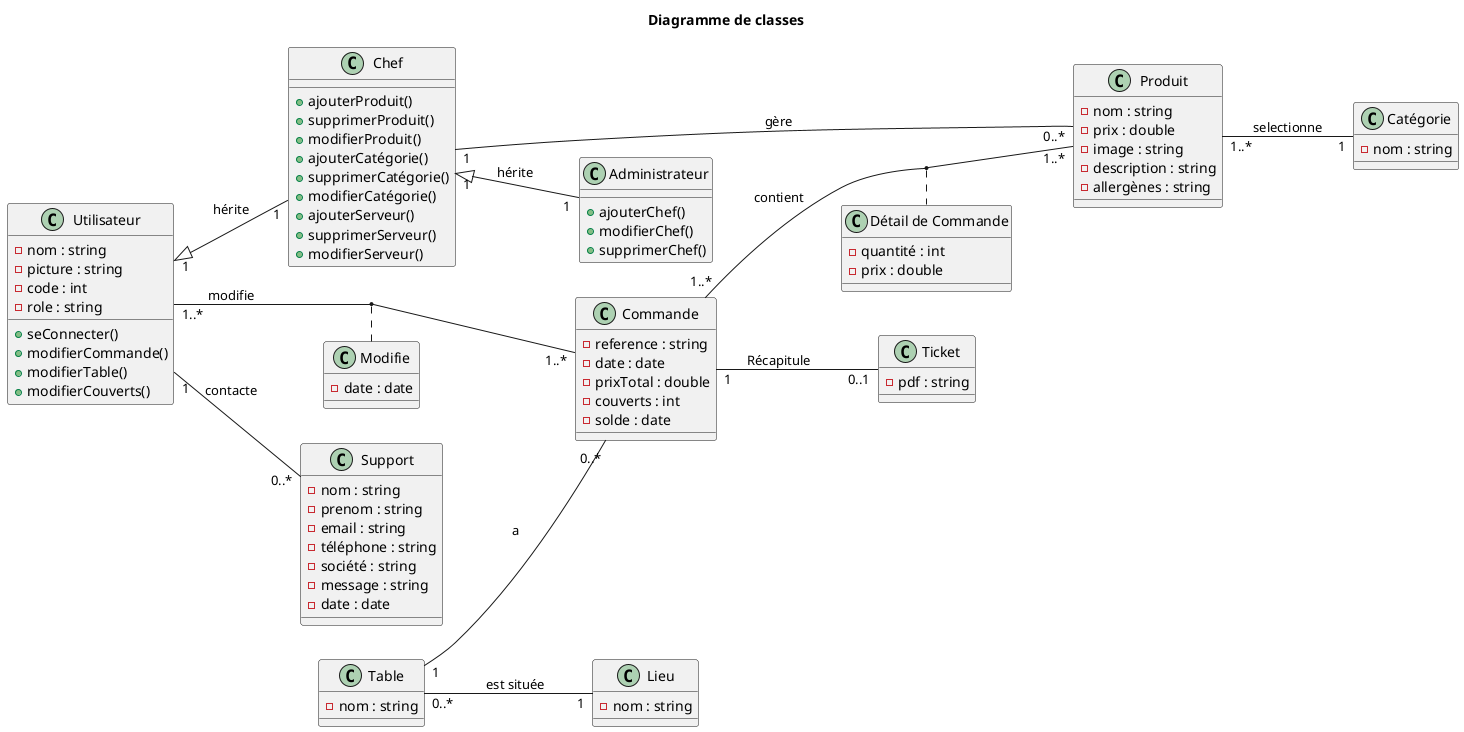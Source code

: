 PUML 
@startuml TableZen
title "Diagramme de classes"
left to right direction
class U as "Utilisateur"{
    -nom : string
    -picture : string
    -code : int
    -role : string
    +seConnecter()
    +modifierCommande()
    +modifierTable()
    +modifierCouverts()
}
class Ch as "Chef"{
    +ajouterProduit()
    +supprimerProduit()
    +modifierProduit()
    +ajouterCatégorie()
    +supprimerCatégorie()
    +modifierCatégorie()
    +ajouterServeur()
    +supprimerServeur()
    +modifierServeur()
}
class A as "Administrateur"{
    +ajouterChef()
    +modifierChef()
    +supprimerChef()
}
class T as "Table"{
    -nom : string
}
class L as "Lieu"{
    -nom : string
}
class Mod as "Modifie"{
    -date : date
}
class C as "Commande"{
    -reference : string
    -date : date
    -prixTotal : double
    -couverts : int
    -solde : date
}
class DD as "Détail de Commande"{
    -quantité : int
    -prix : double
}
class P as "Produit"{
    -nom : string
    -prix : double
    -image : string
    -description : string
    -allergènes : string
}
class Cat as "Catégorie"{
    -nom : string
}
class Tik as "Ticket"{
    -pdf : string
}
class S as "Support"{
    -nom : string
    -prenom : string
    -email : string
    -téléphone : string
    -société : string
    -message : string
    -date : date
}

Ch "1" <|-- "1" A : hérite
U "1" <|-- "1" Ch : hérite
T "0..*" -- "1" L : est située
T "1" -- "0..*" C : a
C "1..*" -- "1..*" P : contient
(C, P) .. DD
U "1..*" -- "1..*" C : modifie
(C, U) .. Mod
P "1..*" -- "1" Cat : selectionne
C "1" -- "0..1" Tik : Récapitule
Ch "1" -- "0..*" P : gère
U "1" -- "0..*" S : contacte
@enduml